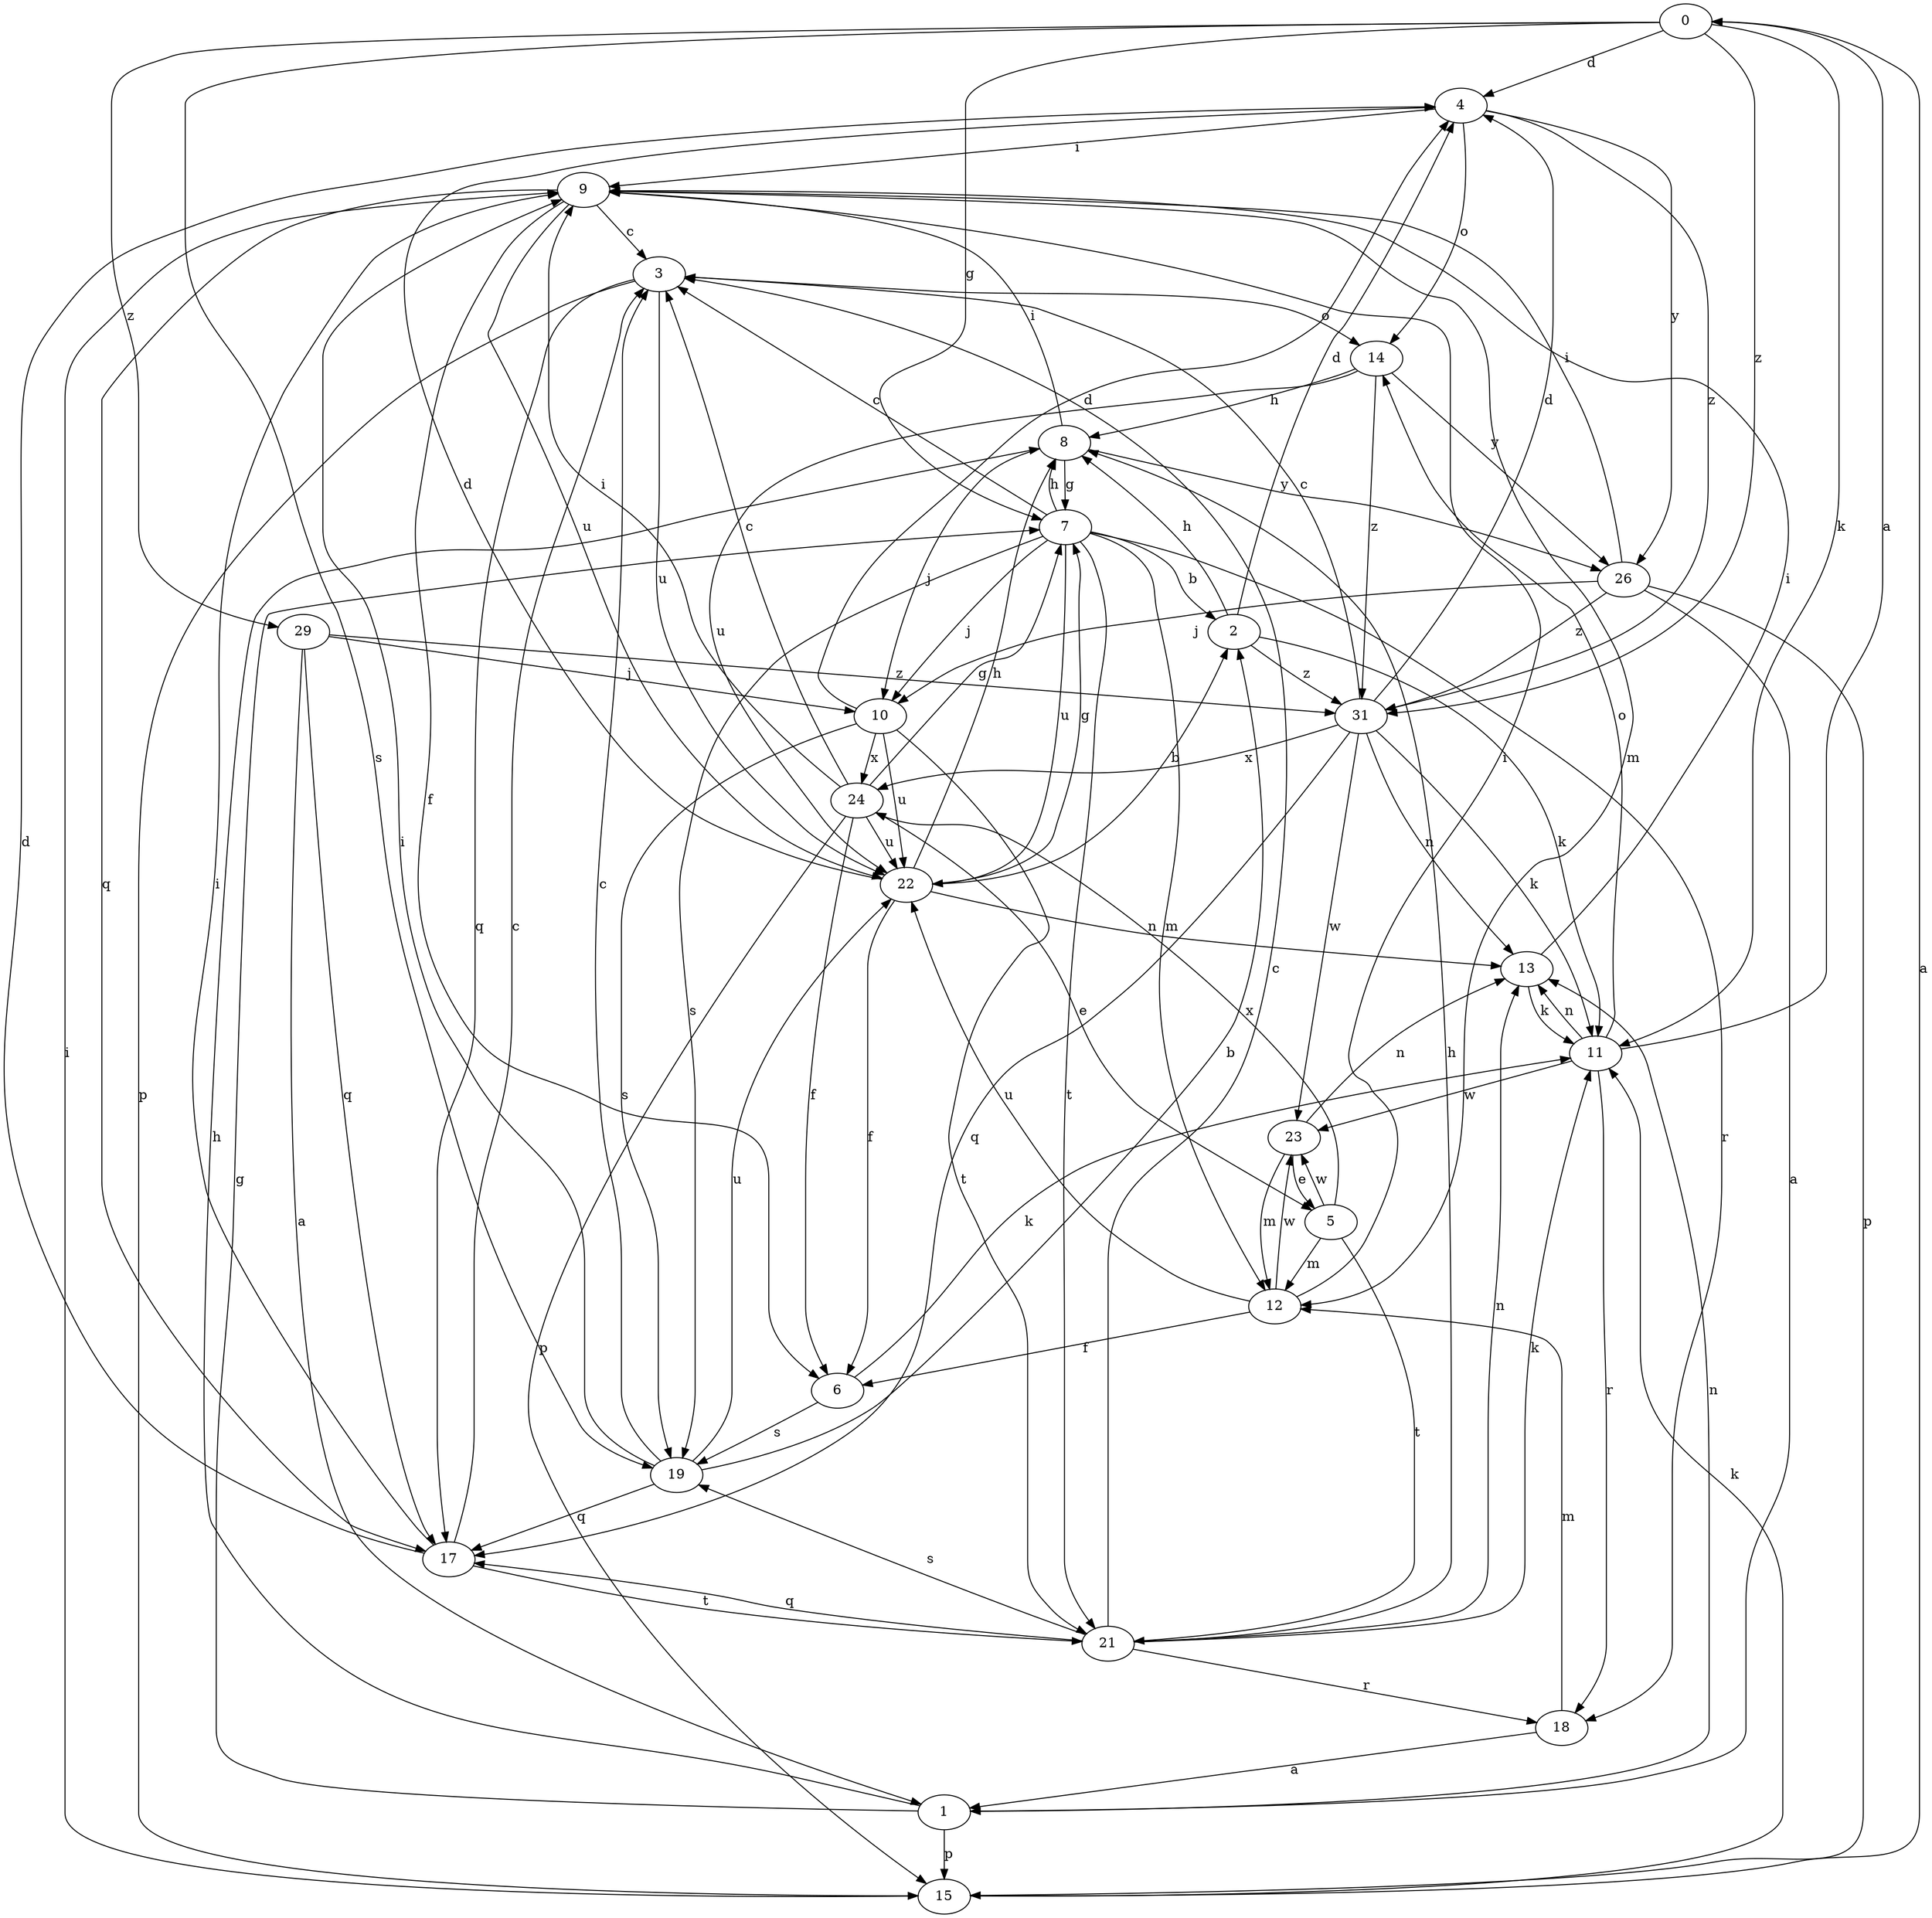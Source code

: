 strict digraph  {
0;
1;
2;
3;
4;
5;
6;
7;
8;
9;
10;
11;
12;
13;
14;
15;
17;
18;
19;
21;
22;
23;
24;
26;
29;
31;
0 -> 4  [label=d];
0 -> 7  [label=g];
0 -> 11  [label=k];
0 -> 19  [label=s];
0 -> 29  [label=z];
0 -> 31  [label=z];
1 -> 7  [label=g];
1 -> 8  [label=h];
1 -> 13  [label=n];
1 -> 15  [label=p];
2 -> 4  [label=d];
2 -> 8  [label=h];
2 -> 11  [label=k];
2 -> 31  [label=z];
3 -> 14  [label=o];
3 -> 15  [label=p];
3 -> 17  [label=q];
3 -> 22  [label=u];
4 -> 9  [label=i];
4 -> 14  [label=o];
4 -> 26  [label=y];
4 -> 31  [label=z];
5 -> 12  [label=m];
5 -> 21  [label=t];
5 -> 23  [label=w];
5 -> 24  [label=x];
6 -> 11  [label=k];
6 -> 19  [label=s];
7 -> 2  [label=b];
7 -> 3  [label=c];
7 -> 8  [label=h];
7 -> 10  [label=j];
7 -> 12  [label=m];
7 -> 18  [label=r];
7 -> 19  [label=s];
7 -> 21  [label=t];
7 -> 22  [label=u];
8 -> 7  [label=g];
8 -> 9  [label=i];
8 -> 10  [label=j];
8 -> 26  [label=y];
9 -> 3  [label=c];
9 -> 6  [label=f];
9 -> 12  [label=m];
9 -> 17  [label=q];
9 -> 22  [label=u];
10 -> 4  [label=d];
10 -> 19  [label=s];
10 -> 21  [label=t];
10 -> 22  [label=u];
10 -> 24  [label=x];
11 -> 0  [label=a];
11 -> 13  [label=n];
11 -> 14  [label=o];
11 -> 18  [label=r];
11 -> 23  [label=w];
12 -> 6  [label=f];
12 -> 9  [label=i];
12 -> 22  [label=u];
12 -> 23  [label=w];
13 -> 9  [label=i];
13 -> 11  [label=k];
14 -> 8  [label=h];
14 -> 22  [label=u];
14 -> 26  [label=y];
14 -> 31  [label=z];
15 -> 0  [label=a];
15 -> 9  [label=i];
15 -> 11  [label=k];
17 -> 3  [label=c];
17 -> 4  [label=d];
17 -> 9  [label=i];
17 -> 21  [label=t];
18 -> 1  [label=a];
18 -> 12  [label=m];
19 -> 2  [label=b];
19 -> 3  [label=c];
19 -> 9  [label=i];
19 -> 17  [label=q];
19 -> 22  [label=u];
21 -> 3  [label=c];
21 -> 8  [label=h];
21 -> 11  [label=k];
21 -> 13  [label=n];
21 -> 17  [label=q];
21 -> 18  [label=r];
21 -> 19  [label=s];
22 -> 2  [label=b];
22 -> 4  [label=d];
22 -> 6  [label=f];
22 -> 7  [label=g];
22 -> 8  [label=h];
22 -> 13  [label=n];
23 -> 5  [label=e];
23 -> 12  [label=m];
23 -> 13  [label=n];
24 -> 3  [label=c];
24 -> 5  [label=e];
24 -> 6  [label=f];
24 -> 7  [label=g];
24 -> 9  [label=i];
24 -> 15  [label=p];
24 -> 22  [label=u];
26 -> 1  [label=a];
26 -> 9  [label=i];
26 -> 10  [label=j];
26 -> 15  [label=p];
26 -> 31  [label=z];
29 -> 1  [label=a];
29 -> 10  [label=j];
29 -> 17  [label=q];
29 -> 31  [label=z];
31 -> 3  [label=c];
31 -> 4  [label=d];
31 -> 11  [label=k];
31 -> 13  [label=n];
31 -> 17  [label=q];
31 -> 23  [label=w];
31 -> 24  [label=x];
}
